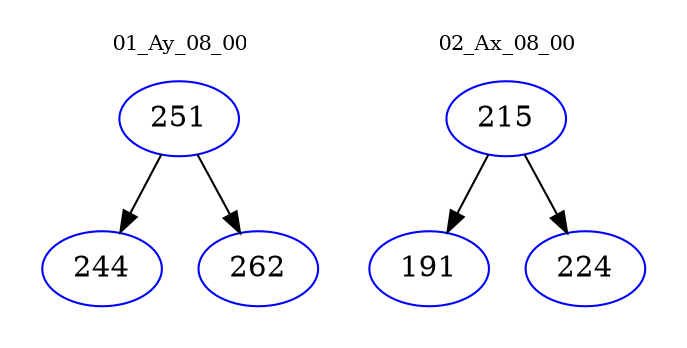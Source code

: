 digraph{
subgraph cluster_0 {
color = white
label = "01_Ay_08_00";
fontsize=10;
T0_251 [label="251", color="blue"]
T0_251 -> T0_244 [color="black"]
T0_244 [label="244", color="blue"]
T0_251 -> T0_262 [color="black"]
T0_262 [label="262", color="blue"]
}
subgraph cluster_1 {
color = white
label = "02_Ax_08_00";
fontsize=10;
T1_215 [label="215", color="blue"]
T1_215 -> T1_191 [color="black"]
T1_191 [label="191", color="blue"]
T1_215 -> T1_224 [color="black"]
T1_224 [label="224", color="blue"]
}
}
